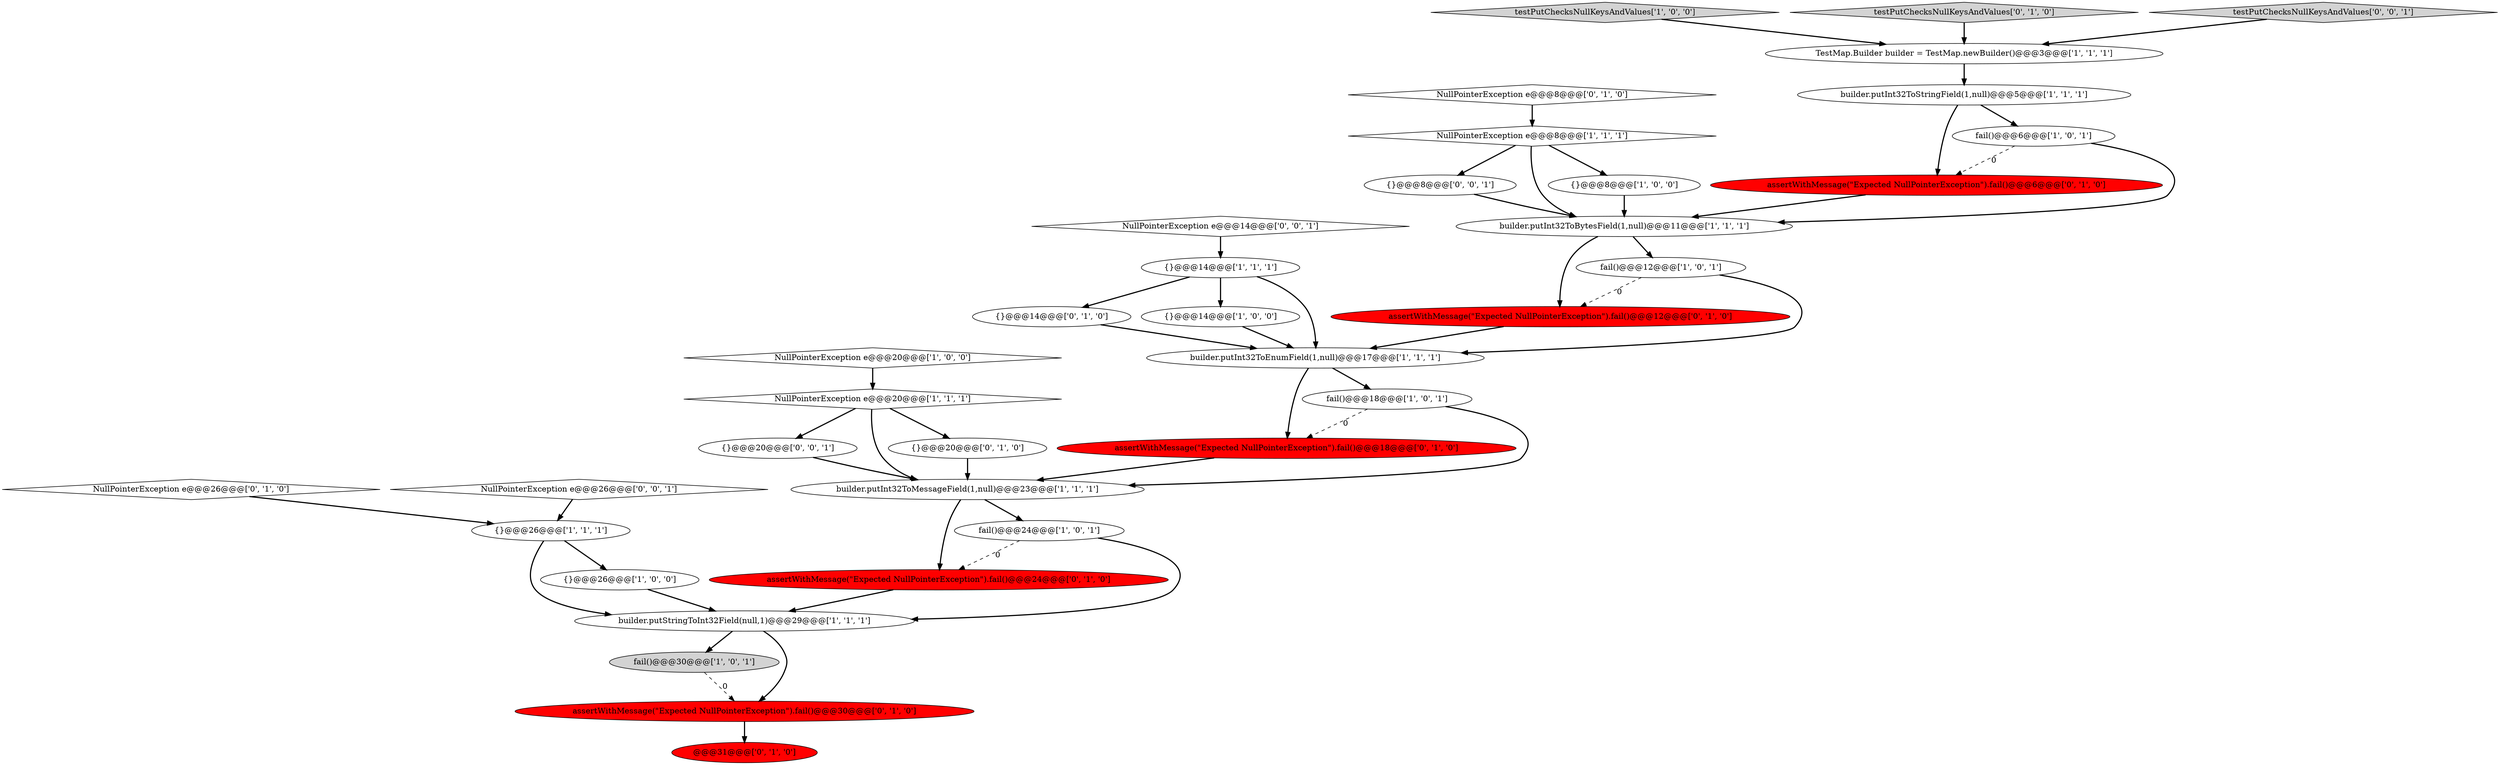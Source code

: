 digraph {
6 [style = filled, label = "fail()@@@30@@@['1', '0', '1']", fillcolor = lightgray, shape = ellipse image = "AAA0AAABBB1BBB"];
26 [style = filled, label = "{}@@@14@@@['0', '1', '0']", fillcolor = white, shape = ellipse image = "AAA0AAABBB2BBB"];
10 [style = filled, label = "builder.putInt32ToStringField(1,null)@@@5@@@['1', '1', '1']", fillcolor = white, shape = ellipse image = "AAA0AAABBB1BBB"];
33 [style = filled, label = "{}@@@20@@@['0', '0', '1']", fillcolor = white, shape = ellipse image = "AAA0AAABBB3BBB"];
29 [style = filled, label = "assertWithMessage(\"Expected NullPointerException\").fail()@@@12@@@['0', '1', '0']", fillcolor = red, shape = ellipse image = "AAA1AAABBB2BBB"];
13 [style = filled, label = "NullPointerException e@@@20@@@['1', '0', '0']", fillcolor = white, shape = diamond image = "AAA0AAABBB1BBB"];
4 [style = filled, label = "testPutChecksNullKeysAndValues['1', '0', '0']", fillcolor = lightgray, shape = diamond image = "AAA0AAABBB1BBB"];
20 [style = filled, label = "assertWithMessage(\"Expected NullPointerException\").fail()@@@30@@@['0', '1', '0']", fillcolor = red, shape = ellipse image = "AAA1AAABBB2BBB"];
31 [style = filled, label = "NullPointerException e@@@14@@@['0', '0', '1']", fillcolor = white, shape = diamond image = "AAA0AAABBB3BBB"];
19 [style = filled, label = "NullPointerException e@@@20@@@['1', '1', '1']", fillcolor = white, shape = diamond image = "AAA0AAABBB1BBB"];
2 [style = filled, label = "{}@@@14@@@['1', '0', '0']", fillcolor = white, shape = ellipse image = "AAA0AAABBB1BBB"];
32 [style = filled, label = "{}@@@8@@@['0', '0', '1']", fillcolor = white, shape = ellipse image = "AAA0AAABBB3BBB"];
8 [style = filled, label = "builder.putStringToInt32Field(null,1)@@@29@@@['1', '1', '1']", fillcolor = white, shape = ellipse image = "AAA0AAABBB1BBB"];
18 [style = filled, label = "{}@@@26@@@['1', '1', '1']", fillcolor = white, shape = ellipse image = "AAA0AAABBB1BBB"];
9 [style = filled, label = "TestMap.Builder builder = TestMap.newBuilder()@@@3@@@['1', '1', '1']", fillcolor = white, shape = ellipse image = "AAA0AAABBB1BBB"];
1 [style = filled, label = "fail()@@@12@@@['1', '0', '1']", fillcolor = white, shape = ellipse image = "AAA0AAABBB1BBB"];
30 [style = filled, label = "testPutChecksNullKeysAndValues['0', '1', '0']", fillcolor = lightgray, shape = diamond image = "AAA0AAABBB2BBB"];
28 [style = filled, label = "assertWithMessage(\"Expected NullPointerException\").fail()@@@6@@@['0', '1', '0']", fillcolor = red, shape = ellipse image = "AAA1AAABBB2BBB"];
16 [style = filled, label = "builder.putInt32ToEnumField(1,null)@@@17@@@['1', '1', '1']", fillcolor = white, shape = ellipse image = "AAA0AAABBB1BBB"];
14 [style = filled, label = "{}@@@26@@@['1', '0', '0']", fillcolor = white, shape = ellipse image = "AAA0AAABBB1BBB"];
23 [style = filled, label = "NullPointerException e@@@26@@@['0', '1', '0']", fillcolor = white, shape = diamond image = "AAA0AAABBB2BBB"];
25 [style = filled, label = "NullPointerException e@@@8@@@['0', '1', '0']", fillcolor = white, shape = diamond image = "AAA0AAABBB2BBB"];
0 [style = filled, label = "builder.putInt32ToBytesField(1,null)@@@11@@@['1', '1', '1']", fillcolor = white, shape = ellipse image = "AAA0AAABBB1BBB"];
21 [style = filled, label = "assertWithMessage(\"Expected NullPointerException\").fail()@@@24@@@['0', '1', '0']", fillcolor = red, shape = ellipse image = "AAA1AAABBB2BBB"];
12 [style = filled, label = "NullPointerException e@@@8@@@['1', '1', '1']", fillcolor = white, shape = diamond image = "AAA0AAABBB1BBB"];
7 [style = filled, label = "fail()@@@24@@@['1', '0', '1']", fillcolor = white, shape = ellipse image = "AAA0AAABBB1BBB"];
5 [style = filled, label = "{}@@@8@@@['1', '0', '0']", fillcolor = white, shape = ellipse image = "AAA0AAABBB1BBB"];
17 [style = filled, label = "fail()@@@6@@@['1', '0', '1']", fillcolor = white, shape = ellipse image = "AAA0AAABBB1BBB"];
24 [style = filled, label = "assertWithMessage(\"Expected NullPointerException\").fail()@@@18@@@['0', '1', '0']", fillcolor = red, shape = ellipse image = "AAA1AAABBB2BBB"];
15 [style = filled, label = "builder.putInt32ToMessageField(1,null)@@@23@@@['1', '1', '1']", fillcolor = white, shape = ellipse image = "AAA0AAABBB1BBB"];
11 [style = filled, label = "{}@@@14@@@['1', '1', '1']", fillcolor = white, shape = ellipse image = "AAA0AAABBB1BBB"];
22 [style = filled, label = "{}@@@20@@@['0', '1', '0']", fillcolor = white, shape = ellipse image = "AAA0AAABBB2BBB"];
34 [style = filled, label = "testPutChecksNullKeysAndValues['0', '0', '1']", fillcolor = lightgray, shape = diamond image = "AAA0AAABBB3BBB"];
35 [style = filled, label = "NullPointerException e@@@26@@@['0', '0', '1']", fillcolor = white, shape = diamond image = "AAA0AAABBB3BBB"];
3 [style = filled, label = "fail()@@@18@@@['1', '0', '1']", fillcolor = white, shape = ellipse image = "AAA0AAABBB1BBB"];
27 [style = filled, label = "@@@31@@@['0', '1', '0']", fillcolor = red, shape = ellipse image = "AAA1AAABBB2BBB"];
19->33 [style = bold, label=""];
16->3 [style = bold, label=""];
4->9 [style = bold, label=""];
11->16 [style = bold, label=""];
7->21 [style = dashed, label="0"];
22->15 [style = bold, label=""];
10->28 [style = bold, label=""];
35->18 [style = bold, label=""];
12->5 [style = bold, label=""];
15->7 [style = bold, label=""];
34->9 [style = bold, label=""];
33->15 [style = bold, label=""];
6->20 [style = dashed, label="0"];
15->21 [style = bold, label=""];
16->24 [style = bold, label=""];
32->0 [style = bold, label=""];
3->24 [style = dashed, label="0"];
1->29 [style = dashed, label="0"];
21->8 [style = bold, label=""];
12->32 [style = bold, label=""];
0->29 [style = bold, label=""];
10->17 [style = bold, label=""];
3->15 [style = bold, label=""];
8->6 [style = bold, label=""];
30->9 [style = bold, label=""];
9->10 [style = bold, label=""];
7->8 [style = bold, label=""];
12->0 [style = bold, label=""];
11->2 [style = bold, label=""];
31->11 [style = bold, label=""];
20->27 [style = bold, label=""];
17->28 [style = dashed, label="0"];
28->0 [style = bold, label=""];
26->16 [style = bold, label=""];
13->19 [style = bold, label=""];
17->0 [style = bold, label=""];
8->20 [style = bold, label=""];
5->0 [style = bold, label=""];
25->12 [style = bold, label=""];
1->16 [style = bold, label=""];
0->1 [style = bold, label=""];
14->8 [style = bold, label=""];
18->8 [style = bold, label=""];
19->15 [style = bold, label=""];
19->22 [style = bold, label=""];
29->16 [style = bold, label=""];
18->14 [style = bold, label=""];
23->18 [style = bold, label=""];
11->26 [style = bold, label=""];
24->15 [style = bold, label=""];
2->16 [style = bold, label=""];
}
